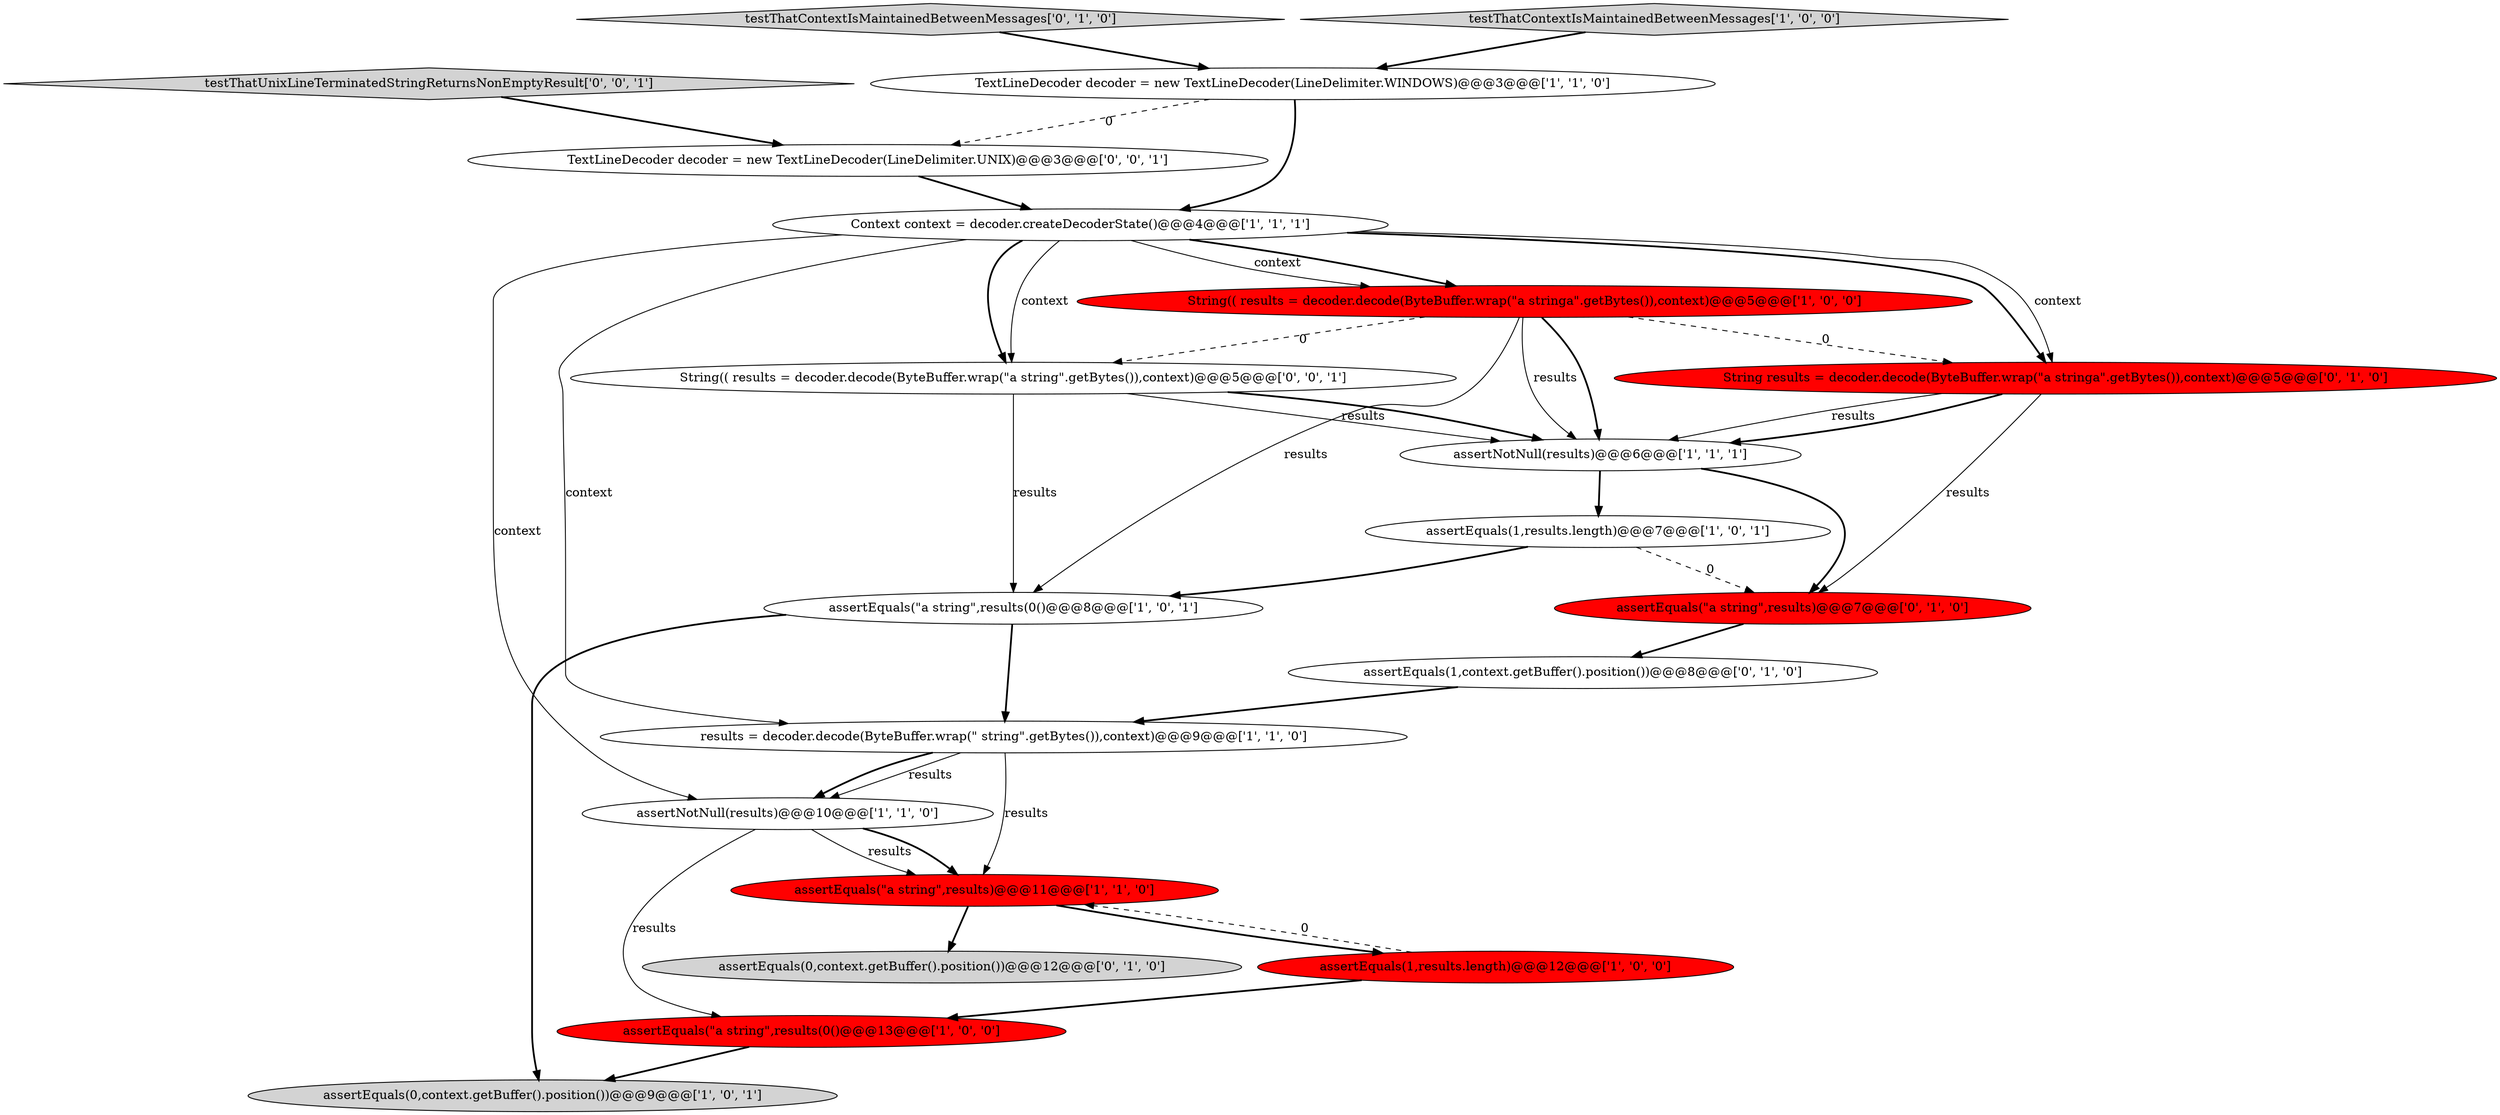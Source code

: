 digraph {
8 [style = filled, label = "results = decoder.decode(ByteBuffer.wrap(\" string\".getBytes()),context)@@@9@@@['1', '1', '0']", fillcolor = white, shape = ellipse image = "AAA0AAABBB1BBB"];
5 [style = filled, label = "assertNotNull(results)@@@6@@@['1', '1', '1']", fillcolor = white, shape = ellipse image = "AAA0AAABBB1BBB"];
12 [style = filled, label = "assertNotNull(results)@@@10@@@['1', '1', '0']", fillcolor = white, shape = ellipse image = "AAA0AAABBB1BBB"];
14 [style = filled, label = "assertEquals(1,context.getBuffer().position())@@@8@@@['0', '1', '0']", fillcolor = white, shape = ellipse image = "AAA0AAABBB2BBB"];
16 [style = filled, label = "testThatContextIsMaintainedBetweenMessages['0', '1', '0']", fillcolor = lightgray, shape = diamond image = "AAA0AAABBB2BBB"];
17 [style = filled, label = "assertEquals(\"a string\",results)@@@7@@@['0', '1', '0']", fillcolor = red, shape = ellipse image = "AAA1AAABBB2BBB"];
0 [style = filled, label = "assertEquals(0,context.getBuffer().position())@@@9@@@['1', '0', '1']", fillcolor = lightgray, shape = ellipse image = "AAA0AAABBB1BBB"];
3 [style = filled, label = "assertEquals(\"a string\",results)@@@11@@@['1', '1', '0']", fillcolor = red, shape = ellipse image = "AAA1AAABBB1BBB"];
2 [style = filled, label = "assertEquals(\"a string\",results(0()@@@8@@@['1', '0', '1']", fillcolor = white, shape = ellipse image = "AAA0AAABBB1BBB"];
4 [style = filled, label = "Context context = decoder.createDecoderState()@@@4@@@['1', '1', '1']", fillcolor = white, shape = ellipse image = "AAA0AAABBB1BBB"];
11 [style = filled, label = "assertEquals(1,results.length)@@@12@@@['1', '0', '0']", fillcolor = red, shape = ellipse image = "AAA1AAABBB1BBB"];
10 [style = filled, label = "assertEquals(1,results.length)@@@7@@@['1', '0', '1']", fillcolor = white, shape = ellipse image = "AAA0AAABBB1BBB"];
13 [style = filled, label = "String results = decoder.decode(ByteBuffer.wrap(\"a stringa\".getBytes()),context)@@@5@@@['0', '1', '0']", fillcolor = red, shape = ellipse image = "AAA1AAABBB2BBB"];
1 [style = filled, label = "testThatContextIsMaintainedBetweenMessages['1', '0', '0']", fillcolor = lightgray, shape = diamond image = "AAA0AAABBB1BBB"];
20 [style = filled, label = "TextLineDecoder decoder = new TextLineDecoder(LineDelimiter.UNIX)@@@3@@@['0', '0', '1']", fillcolor = white, shape = ellipse image = "AAA0AAABBB3BBB"];
19 [style = filled, label = "testThatUnixLineTerminatedStringReturnsNonEmptyResult['0', '0', '1']", fillcolor = lightgray, shape = diamond image = "AAA0AAABBB3BBB"];
15 [style = filled, label = "assertEquals(0,context.getBuffer().position())@@@12@@@['0', '1', '0']", fillcolor = lightgray, shape = ellipse image = "AAA0AAABBB2BBB"];
9 [style = filled, label = "assertEquals(\"a string\",results(0()@@@13@@@['1', '0', '0']", fillcolor = red, shape = ellipse image = "AAA1AAABBB1BBB"];
18 [style = filled, label = "String(( results = decoder.decode(ByteBuffer.wrap(\"a string\".getBytes()),context)@@@5@@@['0', '0', '1']", fillcolor = white, shape = ellipse image = "AAA0AAABBB3BBB"];
7 [style = filled, label = "TextLineDecoder decoder = new TextLineDecoder(LineDelimiter.WINDOWS)@@@3@@@['1', '1', '0']", fillcolor = white, shape = ellipse image = "AAA0AAABBB1BBB"];
6 [style = filled, label = "String(( results = decoder.decode(ByteBuffer.wrap(\"a stringa\".getBytes()),context)@@@5@@@['1', '0', '0']", fillcolor = red, shape = ellipse image = "AAA1AAABBB1BBB"];
5->10 [style = bold, label=""];
6->5 [style = solid, label="results"];
4->8 [style = solid, label="context"];
9->0 [style = bold, label=""];
4->6 [style = solid, label="context"];
18->5 [style = solid, label="results"];
4->6 [style = bold, label=""];
19->20 [style = bold, label=""];
8->3 [style = solid, label="results"];
4->13 [style = bold, label=""];
13->5 [style = solid, label="results"];
16->7 [style = bold, label=""];
3->11 [style = bold, label=""];
7->20 [style = dashed, label="0"];
4->18 [style = bold, label=""];
3->15 [style = bold, label=""];
7->4 [style = bold, label=""];
4->12 [style = solid, label="context"];
11->9 [style = bold, label=""];
5->17 [style = bold, label=""];
1->7 [style = bold, label=""];
12->3 [style = solid, label="results"];
20->4 [style = bold, label=""];
4->13 [style = solid, label="context"];
4->18 [style = solid, label="context"];
6->18 [style = dashed, label="0"];
11->3 [style = dashed, label="0"];
12->9 [style = solid, label="results"];
6->5 [style = bold, label=""];
2->0 [style = bold, label=""];
6->13 [style = dashed, label="0"];
13->17 [style = solid, label="results"];
8->12 [style = solid, label="results"];
17->14 [style = bold, label=""];
18->5 [style = bold, label=""];
10->17 [style = dashed, label="0"];
13->5 [style = bold, label=""];
18->2 [style = solid, label="results"];
10->2 [style = bold, label=""];
14->8 [style = bold, label=""];
12->3 [style = bold, label=""];
8->12 [style = bold, label=""];
2->8 [style = bold, label=""];
6->2 [style = solid, label="results"];
}
